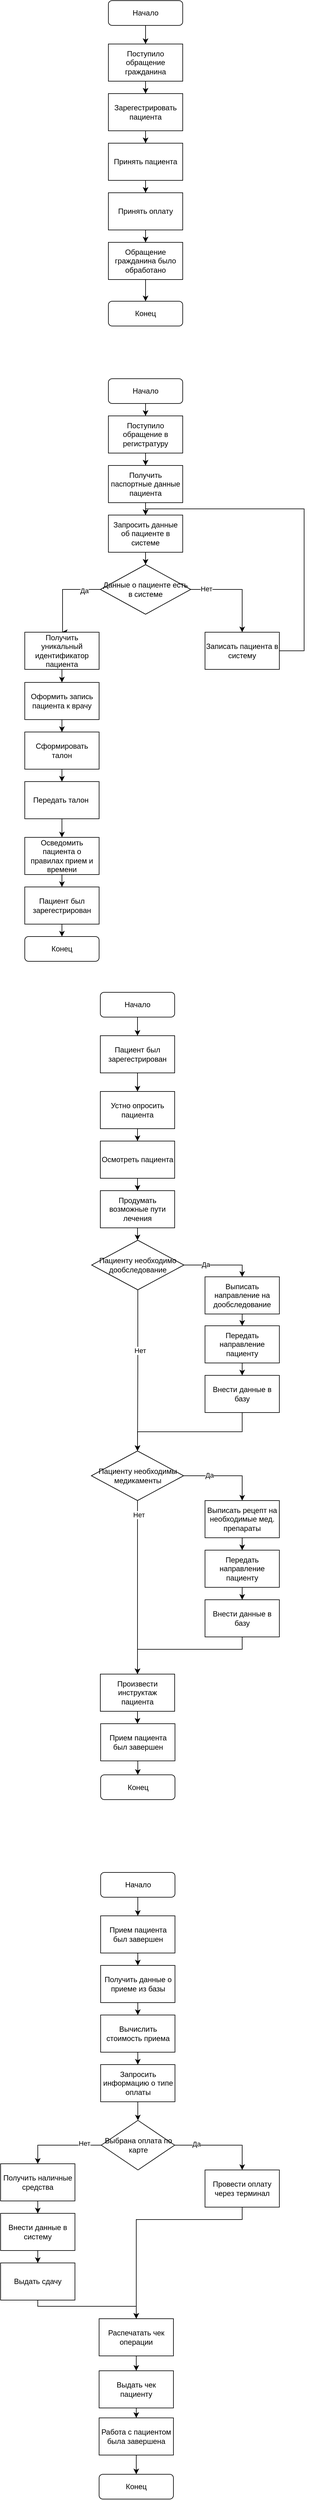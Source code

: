 <mxfile version="22.1.5" type="device">
  <diagram name="Страница — 1" id="F2oGzrSmY1CSMZ3-XRhw">
    <mxGraphModel dx="1715" dy="1046" grid="1" gridSize="10" guides="1" tooltips="1" connect="1" arrows="1" fold="1" page="1" pageScale="1" pageWidth="827" pageHeight="1169" math="0" shadow="0">
      <root>
        <mxCell id="0" />
        <mxCell id="1" parent="0" />
        <mxCell id="49SuMXLKN1Yx0tCa4ZDj-3" value="" style="edgeStyle=orthogonalEdgeStyle;rounded=0;orthogonalLoop=1;jettySize=auto;html=1;" edge="1" parent="1" source="49SuMXLKN1Yx0tCa4ZDj-1" target="49SuMXLKN1Yx0tCa4ZDj-2">
          <mxGeometry relative="1" as="geometry" />
        </mxCell>
        <mxCell id="49SuMXLKN1Yx0tCa4ZDj-1" value="Начало" style="rounded=1;whiteSpace=wrap;html=1;" vertex="1" parent="1">
          <mxGeometry x="354" y="60" width="120" height="40" as="geometry" />
        </mxCell>
        <mxCell id="49SuMXLKN1Yx0tCa4ZDj-5" value="" style="edgeStyle=orthogonalEdgeStyle;rounded=0;orthogonalLoop=1;jettySize=auto;html=1;" edge="1" parent="1" source="49SuMXLKN1Yx0tCa4ZDj-2" target="49SuMXLKN1Yx0tCa4ZDj-4">
          <mxGeometry relative="1" as="geometry" />
        </mxCell>
        <mxCell id="49SuMXLKN1Yx0tCa4ZDj-2" value="Поступило обращение гражданина" style="rounded=0;whiteSpace=wrap;html=1;" vertex="1" parent="1">
          <mxGeometry x="354" y="130" width="120" height="60" as="geometry" />
        </mxCell>
        <mxCell id="49SuMXLKN1Yx0tCa4ZDj-7" value="" style="edgeStyle=orthogonalEdgeStyle;rounded=0;orthogonalLoop=1;jettySize=auto;html=1;" edge="1" parent="1" source="49SuMXLKN1Yx0tCa4ZDj-4" target="49SuMXLKN1Yx0tCa4ZDj-6">
          <mxGeometry relative="1" as="geometry" />
        </mxCell>
        <mxCell id="49SuMXLKN1Yx0tCa4ZDj-4" value="Зарегестрировать пациента" style="whiteSpace=wrap;html=1;rounded=0;" vertex="1" parent="1">
          <mxGeometry x="354" y="210" width="120" height="60" as="geometry" />
        </mxCell>
        <mxCell id="49SuMXLKN1Yx0tCa4ZDj-9" value="" style="edgeStyle=orthogonalEdgeStyle;rounded=0;orthogonalLoop=1;jettySize=auto;html=1;" edge="1" parent="1" source="49SuMXLKN1Yx0tCa4ZDj-6" target="49SuMXLKN1Yx0tCa4ZDj-8">
          <mxGeometry relative="1" as="geometry" />
        </mxCell>
        <mxCell id="49SuMXLKN1Yx0tCa4ZDj-6" value="Принять пациента" style="whiteSpace=wrap;html=1;rounded=0;" vertex="1" parent="1">
          <mxGeometry x="354" y="290" width="120" height="60" as="geometry" />
        </mxCell>
        <mxCell id="49SuMXLKN1Yx0tCa4ZDj-11" value="" style="edgeStyle=orthogonalEdgeStyle;rounded=0;orthogonalLoop=1;jettySize=auto;html=1;" edge="1" parent="1" source="49SuMXLKN1Yx0tCa4ZDj-8" target="49SuMXLKN1Yx0tCa4ZDj-10">
          <mxGeometry relative="1" as="geometry" />
        </mxCell>
        <mxCell id="49SuMXLKN1Yx0tCa4ZDj-8" value="Принять оплату" style="whiteSpace=wrap;html=1;rounded=0;" vertex="1" parent="1">
          <mxGeometry x="354" y="370" width="120" height="60" as="geometry" />
        </mxCell>
        <mxCell id="49SuMXLKN1Yx0tCa4ZDj-13" value="" style="edgeStyle=orthogonalEdgeStyle;rounded=0;orthogonalLoop=1;jettySize=auto;html=1;" edge="1" parent="1" source="49SuMXLKN1Yx0tCa4ZDj-10" target="49SuMXLKN1Yx0tCa4ZDj-12">
          <mxGeometry relative="1" as="geometry" />
        </mxCell>
        <mxCell id="49SuMXLKN1Yx0tCa4ZDj-10" value="Обращение гражданина было обработано" style="whiteSpace=wrap;html=1;rounded=0;" vertex="1" parent="1">
          <mxGeometry x="354" y="450" width="120" height="60" as="geometry" />
        </mxCell>
        <mxCell id="49SuMXLKN1Yx0tCa4ZDj-12" value="Конец" style="rounded=1;whiteSpace=wrap;html=1;" vertex="1" parent="1">
          <mxGeometry x="354" y="545" width="120" height="40" as="geometry" />
        </mxCell>
        <mxCell id="49SuMXLKN1Yx0tCa4ZDj-16" value="" style="edgeStyle=orthogonalEdgeStyle;rounded=0;orthogonalLoop=1;jettySize=auto;html=1;" edge="1" parent="1" source="49SuMXLKN1Yx0tCa4ZDj-14" target="49SuMXLKN1Yx0tCa4ZDj-15">
          <mxGeometry relative="1" as="geometry" />
        </mxCell>
        <mxCell id="49SuMXLKN1Yx0tCa4ZDj-14" value="Начало" style="rounded=1;whiteSpace=wrap;html=1;" vertex="1" parent="1">
          <mxGeometry x="354" y="670" width="120" height="40" as="geometry" />
        </mxCell>
        <mxCell id="49SuMXLKN1Yx0tCa4ZDj-18" value="" style="edgeStyle=orthogonalEdgeStyle;rounded=0;orthogonalLoop=1;jettySize=auto;html=1;" edge="1" parent="1" source="49SuMXLKN1Yx0tCa4ZDj-15" target="49SuMXLKN1Yx0tCa4ZDj-17">
          <mxGeometry relative="1" as="geometry" />
        </mxCell>
        <mxCell id="49SuMXLKN1Yx0tCa4ZDj-15" value="Поступило обращение в регистратуру" style="rounded=0;whiteSpace=wrap;html=1;" vertex="1" parent="1">
          <mxGeometry x="354" y="730" width="120" height="60" as="geometry" />
        </mxCell>
        <mxCell id="49SuMXLKN1Yx0tCa4ZDj-20" value="" style="edgeStyle=orthogonalEdgeStyle;rounded=0;orthogonalLoop=1;jettySize=auto;html=1;" edge="1" parent="1" source="49SuMXLKN1Yx0tCa4ZDj-17" target="49SuMXLKN1Yx0tCa4ZDj-19">
          <mxGeometry relative="1" as="geometry" />
        </mxCell>
        <mxCell id="49SuMXLKN1Yx0tCa4ZDj-17" value="Получить паспортные данные пациента" style="whiteSpace=wrap;html=1;rounded=0;" vertex="1" parent="1">
          <mxGeometry x="354" y="810" width="120" height="60" as="geometry" />
        </mxCell>
        <mxCell id="49SuMXLKN1Yx0tCa4ZDj-22" value="" style="edgeStyle=orthogonalEdgeStyle;rounded=0;orthogonalLoop=1;jettySize=auto;html=1;" edge="1" parent="1" source="49SuMXLKN1Yx0tCa4ZDj-19" target="49SuMXLKN1Yx0tCa4ZDj-21">
          <mxGeometry relative="1" as="geometry" />
        </mxCell>
        <mxCell id="49SuMXLKN1Yx0tCa4ZDj-19" value="Запросить данные об пациенте в системе" style="whiteSpace=wrap;html=1;rounded=0;" vertex="1" parent="1">
          <mxGeometry x="354" y="890" width="120" height="60" as="geometry" />
        </mxCell>
        <mxCell id="49SuMXLKN1Yx0tCa4ZDj-24" style="edgeStyle=orthogonalEdgeStyle;rounded=0;orthogonalLoop=1;jettySize=auto;html=1;entryX=0.5;entryY=0;entryDx=0;entryDy=0;" edge="1" parent="1" source="49SuMXLKN1Yx0tCa4ZDj-21" target="49SuMXLKN1Yx0tCa4ZDj-23">
          <mxGeometry relative="1" as="geometry">
            <Array as="points">
              <mxPoint x="280" y="1010" />
              <mxPoint x="280" y="1079" />
            </Array>
          </mxGeometry>
        </mxCell>
        <mxCell id="49SuMXLKN1Yx0tCa4ZDj-25" value="Да" style="edgeLabel;html=1;align=center;verticalAlign=middle;resizable=0;points=[];" vertex="1" connectable="0" parent="49SuMXLKN1Yx0tCa4ZDj-24">
          <mxGeometry x="-0.603" y="2" relative="1" as="geometry">
            <mxPoint as="offset" />
          </mxGeometry>
        </mxCell>
        <mxCell id="49SuMXLKN1Yx0tCa4ZDj-27" value="" style="edgeStyle=orthogonalEdgeStyle;rounded=0;orthogonalLoop=1;jettySize=auto;html=1;" edge="1" parent="1" source="49SuMXLKN1Yx0tCa4ZDj-21" target="49SuMXLKN1Yx0tCa4ZDj-26">
          <mxGeometry relative="1" as="geometry" />
        </mxCell>
        <mxCell id="49SuMXLKN1Yx0tCa4ZDj-28" value="Нет" style="edgeLabel;html=1;align=center;verticalAlign=middle;resizable=0;points=[];" vertex="1" connectable="0" parent="49SuMXLKN1Yx0tCa4ZDj-27">
          <mxGeometry x="-0.674" y="1" relative="1" as="geometry">
            <mxPoint as="offset" />
          </mxGeometry>
        </mxCell>
        <mxCell id="49SuMXLKN1Yx0tCa4ZDj-21" value="Данные о пациенте есть в системе" style="rhombus;whiteSpace=wrap;html=1;rounded=0;" vertex="1" parent="1">
          <mxGeometry x="341" y="970" width="146" height="80" as="geometry" />
        </mxCell>
        <mxCell id="49SuMXLKN1Yx0tCa4ZDj-31" value="" style="edgeStyle=orthogonalEdgeStyle;rounded=0;orthogonalLoop=1;jettySize=auto;html=1;" edge="1" parent="1" source="49SuMXLKN1Yx0tCa4ZDj-23" target="49SuMXLKN1Yx0tCa4ZDj-30">
          <mxGeometry relative="1" as="geometry" />
        </mxCell>
        <mxCell id="49SuMXLKN1Yx0tCa4ZDj-23" value="Получить уникальный идентификатор пациента" style="rounded=0;whiteSpace=wrap;html=1;" vertex="1" parent="1">
          <mxGeometry x="219" y="1079" width="120" height="60" as="geometry" />
        </mxCell>
        <mxCell id="49SuMXLKN1Yx0tCa4ZDj-29" style="edgeStyle=orthogonalEdgeStyle;rounded=0;orthogonalLoop=1;jettySize=auto;html=1;entryX=0.5;entryY=0;entryDx=0;entryDy=0;" edge="1" parent="1" source="49SuMXLKN1Yx0tCa4ZDj-26" target="49SuMXLKN1Yx0tCa4ZDj-19">
          <mxGeometry relative="1" as="geometry">
            <Array as="points">
              <mxPoint x="670" y="1109" />
              <mxPoint x="670" y="880" />
              <mxPoint x="414" y="880" />
            </Array>
          </mxGeometry>
        </mxCell>
        <mxCell id="49SuMXLKN1Yx0tCa4ZDj-26" value="Записать пациента в систему" style="whiteSpace=wrap;html=1;rounded=0;" vertex="1" parent="1">
          <mxGeometry x="510" y="1079" width="120" height="60" as="geometry" />
        </mxCell>
        <mxCell id="49SuMXLKN1Yx0tCa4ZDj-33" value="" style="edgeStyle=orthogonalEdgeStyle;rounded=0;orthogonalLoop=1;jettySize=auto;html=1;" edge="1" parent="1" source="49SuMXLKN1Yx0tCa4ZDj-30" target="49SuMXLKN1Yx0tCa4ZDj-32">
          <mxGeometry relative="1" as="geometry" />
        </mxCell>
        <mxCell id="49SuMXLKN1Yx0tCa4ZDj-30" value="Оформить запись пациента к врачу" style="whiteSpace=wrap;html=1;rounded=0;" vertex="1" parent="1">
          <mxGeometry x="219" y="1160" width="120" height="60" as="geometry" />
        </mxCell>
        <mxCell id="49SuMXLKN1Yx0tCa4ZDj-35" value="" style="edgeStyle=orthogonalEdgeStyle;rounded=0;orthogonalLoop=1;jettySize=auto;html=1;" edge="1" parent="1" source="49SuMXLKN1Yx0tCa4ZDj-32" target="49SuMXLKN1Yx0tCa4ZDj-34">
          <mxGeometry relative="1" as="geometry" />
        </mxCell>
        <mxCell id="49SuMXLKN1Yx0tCa4ZDj-32" value="Сформировать талон" style="whiteSpace=wrap;html=1;rounded=0;" vertex="1" parent="1">
          <mxGeometry x="219" y="1240" width="120" height="60" as="geometry" />
        </mxCell>
        <mxCell id="49SuMXLKN1Yx0tCa4ZDj-37" value="" style="edgeStyle=orthogonalEdgeStyle;rounded=0;orthogonalLoop=1;jettySize=auto;html=1;" edge="1" parent="1" source="49SuMXLKN1Yx0tCa4ZDj-34" target="49SuMXLKN1Yx0tCa4ZDj-36">
          <mxGeometry relative="1" as="geometry" />
        </mxCell>
        <mxCell id="49SuMXLKN1Yx0tCa4ZDj-34" value="Передать талон&amp;nbsp;" style="whiteSpace=wrap;html=1;rounded=0;" vertex="1" parent="1">
          <mxGeometry x="219" y="1320" width="120" height="60" as="geometry" />
        </mxCell>
        <mxCell id="49SuMXLKN1Yx0tCa4ZDj-39" value="" style="edgeStyle=orthogonalEdgeStyle;rounded=0;orthogonalLoop=1;jettySize=auto;html=1;" edge="1" parent="1" source="49SuMXLKN1Yx0tCa4ZDj-36" target="49SuMXLKN1Yx0tCa4ZDj-38">
          <mxGeometry relative="1" as="geometry" />
        </mxCell>
        <mxCell id="49SuMXLKN1Yx0tCa4ZDj-36" value="Осведомить пациента о правилах прием и времени" style="whiteSpace=wrap;html=1;rounded=0;" vertex="1" parent="1">
          <mxGeometry x="219" y="1410" width="120" height="60" as="geometry" />
        </mxCell>
        <mxCell id="49SuMXLKN1Yx0tCa4ZDj-41" value="" style="edgeStyle=orthogonalEdgeStyle;rounded=0;orthogonalLoop=1;jettySize=auto;html=1;" edge="1" parent="1" source="49SuMXLKN1Yx0tCa4ZDj-38" target="49SuMXLKN1Yx0tCa4ZDj-40">
          <mxGeometry relative="1" as="geometry" />
        </mxCell>
        <mxCell id="49SuMXLKN1Yx0tCa4ZDj-38" value="Пациент был зарегестрирован" style="whiteSpace=wrap;html=1;rounded=0;" vertex="1" parent="1">
          <mxGeometry x="219" y="1490" width="120" height="60" as="geometry" />
        </mxCell>
        <mxCell id="49SuMXLKN1Yx0tCa4ZDj-40" value="Конец" style="rounded=1;whiteSpace=wrap;html=1;" vertex="1" parent="1">
          <mxGeometry x="219" y="1570" width="120" height="40" as="geometry" />
        </mxCell>
        <mxCell id="49SuMXLKN1Yx0tCa4ZDj-44" value="" style="edgeStyle=orthogonalEdgeStyle;rounded=0;orthogonalLoop=1;jettySize=auto;html=1;" edge="1" parent="1" source="49SuMXLKN1Yx0tCa4ZDj-42" target="49SuMXLKN1Yx0tCa4ZDj-43">
          <mxGeometry relative="1" as="geometry" />
        </mxCell>
        <mxCell id="49SuMXLKN1Yx0tCa4ZDj-42" value="Начало" style="rounded=1;whiteSpace=wrap;html=1;" vertex="1" parent="1">
          <mxGeometry x="341" y="1660" width="120" height="40" as="geometry" />
        </mxCell>
        <mxCell id="49SuMXLKN1Yx0tCa4ZDj-46" value="" style="edgeStyle=orthogonalEdgeStyle;rounded=0;orthogonalLoop=1;jettySize=auto;html=1;" edge="1" parent="1" source="49SuMXLKN1Yx0tCa4ZDj-43" target="49SuMXLKN1Yx0tCa4ZDj-45">
          <mxGeometry relative="1" as="geometry" />
        </mxCell>
        <mxCell id="49SuMXLKN1Yx0tCa4ZDj-43" value="Пациент был зарегестрирован" style="whiteSpace=wrap;html=1;rounded=0;" vertex="1" parent="1">
          <mxGeometry x="341" y="1730" width="120" height="60" as="geometry" />
        </mxCell>
        <mxCell id="49SuMXLKN1Yx0tCa4ZDj-48" value="" style="edgeStyle=orthogonalEdgeStyle;rounded=0;orthogonalLoop=1;jettySize=auto;html=1;" edge="1" parent="1" source="49SuMXLKN1Yx0tCa4ZDj-45" target="49SuMXLKN1Yx0tCa4ZDj-47">
          <mxGeometry relative="1" as="geometry" />
        </mxCell>
        <mxCell id="49SuMXLKN1Yx0tCa4ZDj-45" value="Устно опросить пациента" style="whiteSpace=wrap;html=1;rounded=0;" vertex="1" parent="1">
          <mxGeometry x="341" y="1820" width="120" height="60" as="geometry" />
        </mxCell>
        <mxCell id="49SuMXLKN1Yx0tCa4ZDj-50" value="" style="edgeStyle=orthogonalEdgeStyle;rounded=0;orthogonalLoop=1;jettySize=auto;html=1;" edge="1" parent="1" source="49SuMXLKN1Yx0tCa4ZDj-47" target="49SuMXLKN1Yx0tCa4ZDj-49">
          <mxGeometry relative="1" as="geometry" />
        </mxCell>
        <mxCell id="49SuMXLKN1Yx0tCa4ZDj-47" value="Осмотреть пациента" style="whiteSpace=wrap;html=1;rounded=0;" vertex="1" parent="1">
          <mxGeometry x="341" y="1900" width="120" height="60" as="geometry" />
        </mxCell>
        <mxCell id="49SuMXLKN1Yx0tCa4ZDj-54" value="" style="edgeStyle=orthogonalEdgeStyle;rounded=0;orthogonalLoop=1;jettySize=auto;html=1;" edge="1" parent="1" source="49SuMXLKN1Yx0tCa4ZDj-49" target="49SuMXLKN1Yx0tCa4ZDj-53">
          <mxGeometry relative="1" as="geometry" />
        </mxCell>
        <mxCell id="49SuMXLKN1Yx0tCa4ZDj-49" value="Продумать возможные пути лечения" style="whiteSpace=wrap;html=1;rounded=0;" vertex="1" parent="1">
          <mxGeometry x="341" y="1980" width="120" height="60" as="geometry" />
        </mxCell>
        <mxCell id="49SuMXLKN1Yx0tCa4ZDj-56" value="" style="edgeStyle=orthogonalEdgeStyle;rounded=0;orthogonalLoop=1;jettySize=auto;html=1;entryX=0.5;entryY=0;entryDx=0;entryDy=0;" edge="1" parent="1" source="49SuMXLKN1Yx0tCa4ZDj-53" target="49SuMXLKN1Yx0tCa4ZDj-55">
          <mxGeometry relative="1" as="geometry">
            <Array as="points">
              <mxPoint x="570" y="2100" />
            </Array>
          </mxGeometry>
        </mxCell>
        <mxCell id="49SuMXLKN1Yx0tCa4ZDj-61" value="Да" style="edgeLabel;html=1;align=center;verticalAlign=middle;resizable=0;points=[];" vertex="1" connectable="0" parent="49SuMXLKN1Yx0tCa4ZDj-56">
          <mxGeometry x="-0.391" y="1" relative="1" as="geometry">
            <mxPoint as="offset" />
          </mxGeometry>
        </mxCell>
        <mxCell id="49SuMXLKN1Yx0tCa4ZDj-63" style="edgeStyle=orthogonalEdgeStyle;rounded=0;orthogonalLoop=1;jettySize=auto;html=1;" edge="1" parent="1" source="49SuMXLKN1Yx0tCa4ZDj-53" target="49SuMXLKN1Yx0tCa4ZDj-62">
          <mxGeometry relative="1" as="geometry" />
        </mxCell>
        <mxCell id="49SuMXLKN1Yx0tCa4ZDj-64" value="Нет" style="edgeLabel;html=1;align=center;verticalAlign=middle;resizable=0;points=[];" vertex="1" connectable="0" parent="49SuMXLKN1Yx0tCa4ZDj-63">
          <mxGeometry x="-0.251" y="3" relative="1" as="geometry">
            <mxPoint as="offset" />
          </mxGeometry>
        </mxCell>
        <mxCell id="49SuMXLKN1Yx0tCa4ZDj-53" value="Пациенту необходимо дообследование" style="rhombus;whiteSpace=wrap;html=1;rounded=0;" vertex="1" parent="1">
          <mxGeometry x="327" y="2060" width="149" height="80" as="geometry" />
        </mxCell>
        <mxCell id="49SuMXLKN1Yx0tCa4ZDj-58" value="" style="edgeStyle=orthogonalEdgeStyle;rounded=0;orthogonalLoop=1;jettySize=auto;html=1;" edge="1" parent="1" source="49SuMXLKN1Yx0tCa4ZDj-55" target="49SuMXLKN1Yx0tCa4ZDj-57">
          <mxGeometry relative="1" as="geometry" />
        </mxCell>
        <mxCell id="49SuMXLKN1Yx0tCa4ZDj-55" value="Выписать направление на дообследование" style="whiteSpace=wrap;html=1;rounded=0;" vertex="1" parent="1">
          <mxGeometry x="510" y="2119" width="120" height="60" as="geometry" />
        </mxCell>
        <mxCell id="49SuMXLKN1Yx0tCa4ZDj-60" value="" style="edgeStyle=orthogonalEdgeStyle;rounded=0;orthogonalLoop=1;jettySize=auto;html=1;" edge="1" parent="1" source="49SuMXLKN1Yx0tCa4ZDj-57" target="49SuMXLKN1Yx0tCa4ZDj-59">
          <mxGeometry relative="1" as="geometry" />
        </mxCell>
        <mxCell id="49SuMXLKN1Yx0tCa4ZDj-57" value="Передать направление пациенту" style="whiteSpace=wrap;html=1;rounded=0;" vertex="1" parent="1">
          <mxGeometry x="510" y="2198" width="120" height="60" as="geometry" />
        </mxCell>
        <mxCell id="49SuMXLKN1Yx0tCa4ZDj-65" style="edgeStyle=orthogonalEdgeStyle;rounded=0;orthogonalLoop=1;jettySize=auto;html=1;exitX=0.5;exitY=1;exitDx=0;exitDy=0;" edge="1" parent="1" source="49SuMXLKN1Yx0tCa4ZDj-59" target="49SuMXLKN1Yx0tCa4ZDj-62">
          <mxGeometry relative="1" as="geometry" />
        </mxCell>
        <mxCell id="49SuMXLKN1Yx0tCa4ZDj-59" value="Внести данные в базу" style="whiteSpace=wrap;html=1;rounded=0;" vertex="1" parent="1">
          <mxGeometry x="510" y="2278" width="120" height="60" as="geometry" />
        </mxCell>
        <mxCell id="49SuMXLKN1Yx0tCa4ZDj-67" value="" style="edgeStyle=orthogonalEdgeStyle;rounded=0;orthogonalLoop=1;jettySize=auto;html=1;entryX=0.5;entryY=0;entryDx=0;entryDy=0;" edge="1" parent="1" source="49SuMXLKN1Yx0tCa4ZDj-62" target="49SuMXLKN1Yx0tCa4ZDj-66">
          <mxGeometry relative="1" as="geometry" />
        </mxCell>
        <mxCell id="49SuMXLKN1Yx0tCa4ZDj-72" value="Да" style="edgeLabel;html=1;align=center;verticalAlign=middle;resizable=0;points=[];" vertex="1" connectable="0" parent="49SuMXLKN1Yx0tCa4ZDj-67">
          <mxGeometry x="-0.384" y="1" relative="1" as="geometry">
            <mxPoint as="offset" />
          </mxGeometry>
        </mxCell>
        <mxCell id="49SuMXLKN1Yx0tCa4ZDj-75" style="edgeStyle=orthogonalEdgeStyle;rounded=0;orthogonalLoop=1;jettySize=auto;html=1;entryX=0.5;entryY=0;entryDx=0;entryDy=0;" edge="1" parent="1" source="49SuMXLKN1Yx0tCa4ZDj-62" target="49SuMXLKN1Yx0tCa4ZDj-73">
          <mxGeometry relative="1" as="geometry" />
        </mxCell>
        <mxCell id="49SuMXLKN1Yx0tCa4ZDj-76" value="Нет" style="edgeLabel;html=1;align=center;verticalAlign=middle;resizable=0;points=[];" vertex="1" connectable="0" parent="49SuMXLKN1Yx0tCa4ZDj-75">
          <mxGeometry x="-0.84" y="2" relative="1" as="geometry">
            <mxPoint as="offset" />
          </mxGeometry>
        </mxCell>
        <mxCell id="49SuMXLKN1Yx0tCa4ZDj-62" value="Пациенту необходимы медикаменты" style="rhombus;whiteSpace=wrap;html=1;rounded=0;" vertex="1" parent="1">
          <mxGeometry x="326.5" y="2400" width="149" height="80" as="geometry" />
        </mxCell>
        <mxCell id="49SuMXLKN1Yx0tCa4ZDj-69" value="" style="edgeStyle=orthogonalEdgeStyle;rounded=0;orthogonalLoop=1;jettySize=auto;html=1;" edge="1" parent="1" source="49SuMXLKN1Yx0tCa4ZDj-66" target="49SuMXLKN1Yx0tCa4ZDj-68">
          <mxGeometry relative="1" as="geometry" />
        </mxCell>
        <mxCell id="49SuMXLKN1Yx0tCa4ZDj-66" value="Выписать рецепт на необходимые мед. препараты" style="whiteSpace=wrap;html=1;rounded=0;" vertex="1" parent="1">
          <mxGeometry x="510" y="2480" width="120" height="60" as="geometry" />
        </mxCell>
        <mxCell id="49SuMXLKN1Yx0tCa4ZDj-71" value="" style="edgeStyle=orthogonalEdgeStyle;rounded=0;orthogonalLoop=1;jettySize=auto;html=1;" edge="1" parent="1" source="49SuMXLKN1Yx0tCa4ZDj-68" target="49SuMXLKN1Yx0tCa4ZDj-70">
          <mxGeometry relative="1" as="geometry" />
        </mxCell>
        <mxCell id="49SuMXLKN1Yx0tCa4ZDj-68" value="Передать направление пациенту" style="whiteSpace=wrap;html=1;rounded=0;" vertex="1" parent="1">
          <mxGeometry x="510" y="2560" width="120" height="60" as="geometry" />
        </mxCell>
        <mxCell id="49SuMXLKN1Yx0tCa4ZDj-74" style="edgeStyle=orthogonalEdgeStyle;rounded=0;orthogonalLoop=1;jettySize=auto;html=1;entryX=0.5;entryY=0;entryDx=0;entryDy=0;exitX=0.5;exitY=1;exitDx=0;exitDy=0;" edge="1" parent="1" source="49SuMXLKN1Yx0tCa4ZDj-70" target="49SuMXLKN1Yx0tCa4ZDj-73">
          <mxGeometry relative="1" as="geometry">
            <Array as="points">
              <mxPoint x="570" y="2720" />
              <mxPoint x="401" y="2720" />
            </Array>
          </mxGeometry>
        </mxCell>
        <mxCell id="49SuMXLKN1Yx0tCa4ZDj-70" value="Внести данные в базу" style="whiteSpace=wrap;html=1;rounded=0;" vertex="1" parent="1">
          <mxGeometry x="510" y="2640" width="120" height="60" as="geometry" />
        </mxCell>
        <mxCell id="49SuMXLKN1Yx0tCa4ZDj-78" value="" style="edgeStyle=orthogonalEdgeStyle;rounded=0;orthogonalLoop=1;jettySize=auto;html=1;" edge="1" parent="1" source="49SuMXLKN1Yx0tCa4ZDj-73" target="49SuMXLKN1Yx0tCa4ZDj-77">
          <mxGeometry relative="1" as="geometry" />
        </mxCell>
        <mxCell id="49SuMXLKN1Yx0tCa4ZDj-73" value="Произвести инструктаж пациента" style="rounded=0;whiteSpace=wrap;html=1;" vertex="1" parent="1">
          <mxGeometry x="341" y="2760" width="120" height="60" as="geometry" />
        </mxCell>
        <mxCell id="49SuMXLKN1Yx0tCa4ZDj-80" value="" style="edgeStyle=orthogonalEdgeStyle;rounded=0;orthogonalLoop=1;jettySize=auto;html=1;" edge="1" parent="1" source="49SuMXLKN1Yx0tCa4ZDj-77" target="49SuMXLKN1Yx0tCa4ZDj-79">
          <mxGeometry relative="1" as="geometry" />
        </mxCell>
        <mxCell id="49SuMXLKN1Yx0tCa4ZDj-77" value="Прием пациента был завершен" style="whiteSpace=wrap;html=1;rounded=0;" vertex="1" parent="1">
          <mxGeometry x="341.5" y="2840" width="120" height="60" as="geometry" />
        </mxCell>
        <mxCell id="49SuMXLKN1Yx0tCa4ZDj-79" value="Конец" style="rounded=1;whiteSpace=wrap;html=1;" vertex="1" parent="1">
          <mxGeometry x="341.5" y="2922.5" width="120" height="40" as="geometry" />
        </mxCell>
        <mxCell id="49SuMXLKN1Yx0tCa4ZDj-83" value="" style="edgeStyle=orthogonalEdgeStyle;rounded=0;orthogonalLoop=1;jettySize=auto;html=1;" edge="1" parent="1" source="49SuMXLKN1Yx0tCa4ZDj-81" target="49SuMXLKN1Yx0tCa4ZDj-82">
          <mxGeometry relative="1" as="geometry" />
        </mxCell>
        <mxCell id="49SuMXLKN1Yx0tCa4ZDj-81" value="Начало" style="rounded=1;whiteSpace=wrap;html=1;" vertex="1" parent="1">
          <mxGeometry x="341.5" y="3080" width="120" height="40" as="geometry" />
        </mxCell>
        <mxCell id="49SuMXLKN1Yx0tCa4ZDj-85" value="" style="edgeStyle=orthogonalEdgeStyle;rounded=0;orthogonalLoop=1;jettySize=auto;html=1;" edge="1" parent="1" source="49SuMXLKN1Yx0tCa4ZDj-82" target="49SuMXLKN1Yx0tCa4ZDj-84">
          <mxGeometry relative="1" as="geometry" />
        </mxCell>
        <mxCell id="49SuMXLKN1Yx0tCa4ZDj-82" value="Прием пациента был завершен" style="rounded=0;whiteSpace=wrap;html=1;" vertex="1" parent="1">
          <mxGeometry x="341.5" y="3150" width="120" height="60" as="geometry" />
        </mxCell>
        <mxCell id="49SuMXLKN1Yx0tCa4ZDj-87" value="" style="edgeStyle=orthogonalEdgeStyle;rounded=0;orthogonalLoop=1;jettySize=auto;html=1;" edge="1" parent="1" source="49SuMXLKN1Yx0tCa4ZDj-84" target="49SuMXLKN1Yx0tCa4ZDj-86">
          <mxGeometry relative="1" as="geometry" />
        </mxCell>
        <mxCell id="49SuMXLKN1Yx0tCa4ZDj-84" value="Получить данные о приеме из базы" style="whiteSpace=wrap;html=1;rounded=0;" vertex="1" parent="1">
          <mxGeometry x="341.5" y="3230" width="120" height="60" as="geometry" />
        </mxCell>
        <mxCell id="49SuMXLKN1Yx0tCa4ZDj-89" value="" style="edgeStyle=orthogonalEdgeStyle;rounded=0;orthogonalLoop=1;jettySize=auto;html=1;" edge="1" parent="1" source="49SuMXLKN1Yx0tCa4ZDj-86" target="49SuMXLKN1Yx0tCa4ZDj-88">
          <mxGeometry relative="1" as="geometry" />
        </mxCell>
        <mxCell id="49SuMXLKN1Yx0tCa4ZDj-86" value="Вычислить стоимость приема" style="whiteSpace=wrap;html=1;rounded=0;" vertex="1" parent="1">
          <mxGeometry x="341.5" y="3310" width="120" height="60" as="geometry" />
        </mxCell>
        <mxCell id="49SuMXLKN1Yx0tCa4ZDj-93" value="" style="edgeStyle=orthogonalEdgeStyle;rounded=0;orthogonalLoop=1;jettySize=auto;html=1;" edge="1" parent="1" source="49SuMXLKN1Yx0tCa4ZDj-88" target="49SuMXLKN1Yx0tCa4ZDj-92">
          <mxGeometry relative="1" as="geometry" />
        </mxCell>
        <mxCell id="49SuMXLKN1Yx0tCa4ZDj-88" value="Запросить информацию о типе оплаты" style="whiteSpace=wrap;html=1;rounded=0;" vertex="1" parent="1">
          <mxGeometry x="341.5" y="3390" width="120" height="60" as="geometry" />
        </mxCell>
        <mxCell id="49SuMXLKN1Yx0tCa4ZDj-95" value="" style="edgeStyle=orthogonalEdgeStyle;rounded=0;orthogonalLoop=1;jettySize=auto;html=1;entryX=0.5;entryY=0;entryDx=0;entryDy=0;" edge="1" parent="1" source="49SuMXLKN1Yx0tCa4ZDj-92" target="49SuMXLKN1Yx0tCa4ZDj-94">
          <mxGeometry relative="1" as="geometry" />
        </mxCell>
        <mxCell id="49SuMXLKN1Yx0tCa4ZDj-96" value="Да" style="edgeLabel;html=1;align=center;verticalAlign=middle;resizable=0;points=[];" vertex="1" connectable="0" parent="49SuMXLKN1Yx0tCa4ZDj-95">
          <mxGeometry x="-0.529" y="2" relative="1" as="geometry">
            <mxPoint as="offset" />
          </mxGeometry>
        </mxCell>
        <mxCell id="49SuMXLKN1Yx0tCa4ZDj-98" value="" style="edgeStyle=orthogonalEdgeStyle;rounded=0;orthogonalLoop=1;jettySize=auto;html=1;entryX=0.5;entryY=0;entryDx=0;entryDy=0;" edge="1" parent="1" source="49SuMXLKN1Yx0tCa4ZDj-92" target="49SuMXLKN1Yx0tCa4ZDj-97">
          <mxGeometry relative="1" as="geometry" />
        </mxCell>
        <mxCell id="49SuMXLKN1Yx0tCa4ZDj-99" value="Нет" style="edgeLabel;html=1;align=center;verticalAlign=middle;resizable=0;points=[];" vertex="1" connectable="0" parent="49SuMXLKN1Yx0tCa4ZDj-98">
          <mxGeometry x="-0.583" y="-3" relative="1" as="geometry">
            <mxPoint as="offset" />
          </mxGeometry>
        </mxCell>
        <mxCell id="49SuMXLKN1Yx0tCa4ZDj-92" value="Выбрана оплата по карте" style="rhombus;whiteSpace=wrap;html=1;rounded=0;" vertex="1" parent="1">
          <mxGeometry x="342.5" y="3480" width="118.5" height="80" as="geometry" />
        </mxCell>
        <mxCell id="49SuMXLKN1Yx0tCa4ZDj-106" style="edgeStyle=orthogonalEdgeStyle;rounded=0;orthogonalLoop=1;jettySize=auto;html=1;entryX=0.5;entryY=0;entryDx=0;entryDy=0;" edge="1" parent="1" source="49SuMXLKN1Yx0tCa4ZDj-94" target="49SuMXLKN1Yx0tCa4ZDj-104">
          <mxGeometry relative="1" as="geometry">
            <Array as="points">
              <mxPoint x="570" y="3640" />
              <mxPoint x="399" y="3640" />
            </Array>
          </mxGeometry>
        </mxCell>
        <mxCell id="49SuMXLKN1Yx0tCa4ZDj-94" value="Провести оплату через терминал" style="whiteSpace=wrap;html=1;rounded=0;" vertex="1" parent="1">
          <mxGeometry x="510" y="3560" width="120" height="60" as="geometry" />
        </mxCell>
        <mxCell id="49SuMXLKN1Yx0tCa4ZDj-101" value="" style="edgeStyle=orthogonalEdgeStyle;rounded=0;orthogonalLoop=1;jettySize=auto;html=1;" edge="1" parent="1" source="49SuMXLKN1Yx0tCa4ZDj-97" target="49SuMXLKN1Yx0tCa4ZDj-100">
          <mxGeometry relative="1" as="geometry" />
        </mxCell>
        <mxCell id="49SuMXLKN1Yx0tCa4ZDj-97" value="Получить наличные средства" style="whiteSpace=wrap;html=1;rounded=0;" vertex="1" parent="1">
          <mxGeometry x="180" y="3550" width="120" height="60" as="geometry" />
        </mxCell>
        <mxCell id="49SuMXLKN1Yx0tCa4ZDj-103" value="" style="edgeStyle=orthogonalEdgeStyle;rounded=0;orthogonalLoop=1;jettySize=auto;html=1;" edge="1" parent="1" source="49SuMXLKN1Yx0tCa4ZDj-100" target="49SuMXLKN1Yx0tCa4ZDj-102">
          <mxGeometry relative="1" as="geometry" />
        </mxCell>
        <mxCell id="49SuMXLKN1Yx0tCa4ZDj-100" value="Внести данные в систему" style="whiteSpace=wrap;html=1;rounded=0;" vertex="1" parent="1">
          <mxGeometry x="180" y="3630" width="120" height="60" as="geometry" />
        </mxCell>
        <mxCell id="49SuMXLKN1Yx0tCa4ZDj-105" style="edgeStyle=orthogonalEdgeStyle;rounded=0;orthogonalLoop=1;jettySize=auto;html=1;" edge="1" parent="1" source="49SuMXLKN1Yx0tCa4ZDj-102" target="49SuMXLKN1Yx0tCa4ZDj-104">
          <mxGeometry relative="1" as="geometry">
            <Array as="points">
              <mxPoint x="240" y="3780" />
              <mxPoint x="399" y="3780" />
            </Array>
          </mxGeometry>
        </mxCell>
        <mxCell id="49SuMXLKN1Yx0tCa4ZDj-102" value="Выдать сдачу" style="whiteSpace=wrap;html=1;rounded=0;" vertex="1" parent="1">
          <mxGeometry x="180" y="3710" width="120" height="60" as="geometry" />
        </mxCell>
        <mxCell id="49SuMXLKN1Yx0tCa4ZDj-108" value="" style="edgeStyle=orthogonalEdgeStyle;rounded=0;orthogonalLoop=1;jettySize=auto;html=1;" edge="1" parent="1" source="49SuMXLKN1Yx0tCa4ZDj-104" target="49SuMXLKN1Yx0tCa4ZDj-107">
          <mxGeometry relative="1" as="geometry" />
        </mxCell>
        <mxCell id="49SuMXLKN1Yx0tCa4ZDj-104" value="Распечатать чек операции" style="rounded=0;whiteSpace=wrap;html=1;" vertex="1" parent="1">
          <mxGeometry x="339" y="3800" width="120" height="60" as="geometry" />
        </mxCell>
        <mxCell id="49SuMXLKN1Yx0tCa4ZDj-110" value="" style="edgeStyle=orthogonalEdgeStyle;rounded=0;orthogonalLoop=1;jettySize=auto;html=1;" edge="1" parent="1" source="49SuMXLKN1Yx0tCa4ZDj-107" target="49SuMXLKN1Yx0tCa4ZDj-109">
          <mxGeometry relative="1" as="geometry" />
        </mxCell>
        <mxCell id="49SuMXLKN1Yx0tCa4ZDj-107" value="Выдать чек пациенту" style="whiteSpace=wrap;html=1;rounded=0;" vertex="1" parent="1">
          <mxGeometry x="339" y="3884" width="120" height="60" as="geometry" />
        </mxCell>
        <mxCell id="49SuMXLKN1Yx0tCa4ZDj-112" value="" style="edgeStyle=orthogonalEdgeStyle;rounded=0;orthogonalLoop=1;jettySize=auto;html=1;" edge="1" parent="1" source="49SuMXLKN1Yx0tCa4ZDj-109" target="49SuMXLKN1Yx0tCa4ZDj-111">
          <mxGeometry relative="1" as="geometry" />
        </mxCell>
        <mxCell id="49SuMXLKN1Yx0tCa4ZDj-109" value="Работа с пациентом была завершена" style="whiteSpace=wrap;html=1;rounded=0;" vertex="1" parent="1">
          <mxGeometry x="339" y="3960" width="120" height="60" as="geometry" />
        </mxCell>
        <mxCell id="49SuMXLKN1Yx0tCa4ZDj-111" value="Конец" style="rounded=1;whiteSpace=wrap;html=1;" vertex="1" parent="1">
          <mxGeometry x="339" y="4051" width="120" height="40" as="geometry" />
        </mxCell>
      </root>
    </mxGraphModel>
  </diagram>
</mxfile>
